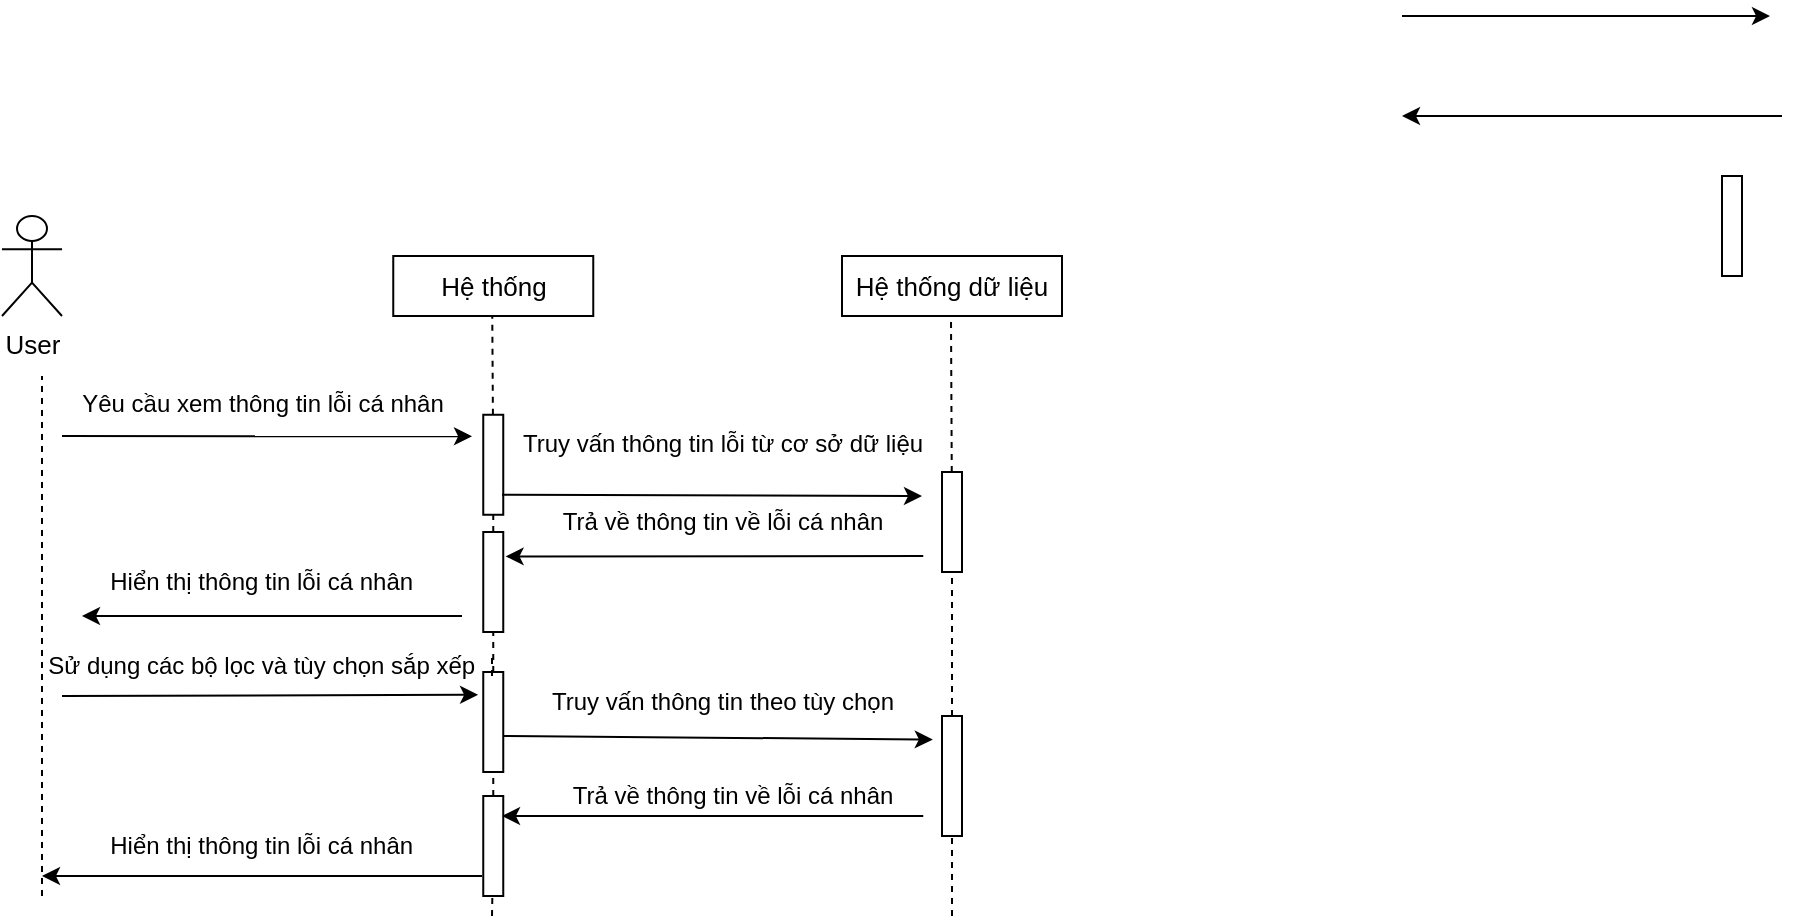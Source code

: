 <mxfile version="22.1.16" type="github">
  <diagram name="Trang-1" id="ub4iE0CZ1Mp9VNyecoae">
    <mxGraphModel dx="1050" dy="565" grid="1" gridSize="10" guides="1" tooltips="1" connect="1" arrows="1" fold="1" page="1" pageScale="1" pageWidth="827" pageHeight="1169" math="0" shadow="0">
      <root>
        <mxCell id="0" />
        <mxCell id="1" parent="0" />
        <mxCell id="4kggRrkDNIG4lzcCMUer-43" value="User" style="shape=umlActor;verticalLabelPosition=bottom;verticalAlign=top;html=1;pointerEvents=1;strokeColor=inherit;align=center;fontFamily=Helvetica;fontSize=13;fontColor=default;fillColor=none;" vertex="1" parent="1">
          <mxGeometry x="60" y="550" width="30" height="50" as="geometry" />
        </mxCell>
        <mxCell id="4kggRrkDNIG4lzcCMUer-45" value="Hệ thống" style="rounded=0;whiteSpace=wrap;html=1;pointerEvents=1;strokeColor=inherit;align=center;verticalAlign=middle;fontFamily=Helvetica;fontSize=13;fontColor=default;fillColor=none;" vertex="1" parent="1">
          <mxGeometry x="255.63" y="570" width="100" height="30" as="geometry" />
        </mxCell>
        <mxCell id="4kggRrkDNIG4lzcCMUer-46" value="Hệ thống dữ liệu" style="rounded=0;whiteSpace=wrap;html=1;pointerEvents=1;strokeColor=inherit;align=center;verticalAlign=middle;fontFamily=Helvetica;fontSize=13;fontColor=default;fillColor=none;" vertex="1" parent="1">
          <mxGeometry x="480" y="570" width="110" height="30" as="geometry" />
        </mxCell>
        <mxCell id="4kggRrkDNIG4lzcCMUer-48" value="" style="endArrow=none;dashed=1;html=1;rounded=0;fontFamily=Helvetica;fontSize=12;fontColor=default;" edge="1" parent="1">
          <mxGeometry width="50" height="50" relative="1" as="geometry">
            <mxPoint x="80" y="890" as="sourcePoint" />
            <mxPoint x="80" y="630" as="targetPoint" />
          </mxGeometry>
        </mxCell>
        <mxCell id="4kggRrkDNIG4lzcCMUer-75" value="" style="endArrow=classic;html=1;rounded=0;fontFamily=Helvetica;fontSize=12;fontColor=default;entryX=0.216;entryY=1.563;entryDx=0;entryDy=0;entryPerimeter=0;" edge="1" parent="1" target="4kggRrkDNIG4lzcCMUer-98">
          <mxGeometry width="50" height="50" relative="1" as="geometry">
            <mxPoint x="90" y="660" as="sourcePoint" />
            <mxPoint x="270" y="660" as="targetPoint" />
          </mxGeometry>
        </mxCell>
        <mxCell id="4kggRrkDNIG4lzcCMUer-76" value="Yêu cầu xem thông tin lỗi cá nhân" style="text;html=1;align=center;verticalAlign=middle;resizable=0;points=[];autosize=1;strokeColor=none;fillColor=none;fontSize=12;fontFamily=Helvetica;fontColor=default;" vertex="1" parent="1">
          <mxGeometry x="90" y="629.38" width="200" height="30" as="geometry" />
        </mxCell>
        <mxCell id="4kggRrkDNIG4lzcCMUer-77" value="" style="endArrow=classic;html=1;rounded=0;fontFamily=Helvetica;fontSize=12;fontColor=default;entryX=0.156;entryY=1.1;entryDx=0;entryDy=0;entryPerimeter=0;" edge="1" parent="1">
          <mxGeometry width="50" height="50" relative="1" as="geometry">
            <mxPoint x="760" y="450" as="sourcePoint" />
            <mxPoint x="944" y="450" as="targetPoint" />
          </mxGeometry>
        </mxCell>
        <mxCell id="4kggRrkDNIG4lzcCMUer-79" value="" style="endArrow=classic;html=1;rounded=0;fontFamily=Helvetica;fontSize=12;fontColor=default;" edge="1" parent="1">
          <mxGeometry width="50" height="50" relative="1" as="geometry">
            <mxPoint x="950" y="500" as="sourcePoint" />
            <mxPoint x="760" y="500" as="targetPoint" />
          </mxGeometry>
        </mxCell>
        <mxCell id="4kggRrkDNIG4lzcCMUer-81" value="" style="endArrow=none;dashed=1;html=1;rounded=0;fontFamily=Helvetica;fontSize=12;fontColor=default;" edge="1" parent="1">
          <mxGeometry width="50" height="50" relative="1" as="geometry">
            <mxPoint x="305.002" y="780" as="sourcePoint" />
            <mxPoint x="305.003" y="769.375" as="targetPoint" />
          </mxGeometry>
        </mxCell>
        <mxCell id="4kggRrkDNIG4lzcCMUer-85" value="" style="rounded=0;whiteSpace=wrap;html=1;shadow=0;pointerEvents=1;strokeColor=inherit;align=center;verticalAlign=middle;fontFamily=Helvetica;fontSize=12;fontColor=default;fillColor=none;points=[];rotation=90;" vertex="1" parent="1">
          <mxGeometry x="900" y="550" width="50" height="10" as="geometry" />
        </mxCell>
        <mxCell id="4kggRrkDNIG4lzcCMUer-86" value="" style="endArrow=classic;html=1;rounded=0;fontFamily=Helvetica;fontSize=12;fontColor=default;entryX=0.228;entryY=1.26;entryDx=0;entryDy=0;entryPerimeter=0;" edge="1" parent="1" target="4kggRrkDNIG4lzcCMUer-107">
          <mxGeometry width="50" height="50" relative="1" as="geometry">
            <mxPoint x="90" y="790" as="sourcePoint" />
            <mxPoint x="274" y="790" as="targetPoint" />
          </mxGeometry>
        </mxCell>
        <mxCell id="4kggRrkDNIG4lzcCMUer-87" value="Sử dụng các bộ lọc và tùy chọn sắp xếp&amp;nbsp;" style="text;html=1;align=center;verticalAlign=middle;resizable=0;points=[];autosize=1;strokeColor=none;fillColor=none;fontSize=12;fontFamily=Helvetica;fontColor=default;" vertex="1" parent="1">
          <mxGeometry x="70.63" y="760" width="240" height="30" as="geometry" />
        </mxCell>
        <mxCell id="4kggRrkDNIG4lzcCMUer-88" value="" style="endArrow=classic;html=1;rounded=0;fontFamily=Helvetica;fontSize=12;fontColor=default;" edge="1" parent="1">
          <mxGeometry width="50" height="50" relative="1" as="geometry">
            <mxPoint x="310" y="689.38" as="sourcePoint" />
            <mxPoint x="520" y="690" as="targetPoint" />
          </mxGeometry>
        </mxCell>
        <mxCell id="4kggRrkDNIG4lzcCMUer-89" value="Truy vấn thông tin lỗi từ cơ sở dữ liệu" style="text;html=1;align=center;verticalAlign=middle;resizable=0;points=[];autosize=1;strokeColor=none;fillColor=none;fontSize=12;fontFamily=Helvetica;fontColor=default;" vertex="1" parent="1">
          <mxGeometry x="310" y="649.38" width="220" height="30" as="geometry" />
        </mxCell>
        <mxCell id="4kggRrkDNIG4lzcCMUer-90" value="" style="endArrow=classic;html=1;rounded=0;fontFamily=Helvetica;fontSize=12;fontColor=default;entryX=0.244;entryY=-0.117;entryDx=0;entryDy=0;entryPerimeter=0;" edge="1" parent="1" target="4kggRrkDNIG4lzcCMUer-102">
          <mxGeometry width="50" height="50" relative="1" as="geometry">
            <mxPoint x="520.63" y="720" as="sourcePoint" />
            <mxPoint x="330.63" y="720" as="targetPoint" />
          </mxGeometry>
        </mxCell>
        <mxCell id="4kggRrkDNIG4lzcCMUer-94" value="" style="endArrow=classic;html=1;rounded=0;fontFamily=Helvetica;fontSize=12;fontColor=default;" edge="1" parent="1">
          <mxGeometry width="50" height="50" relative="1" as="geometry">
            <mxPoint x="290" y="750" as="sourcePoint" />
            <mxPoint x="100" y="750" as="targetPoint" />
          </mxGeometry>
        </mxCell>
        <mxCell id="4kggRrkDNIG4lzcCMUer-97" value="" style="endArrow=none;dashed=1;html=1;rounded=0;fontFamily=Helvetica;fontSize=12;fontColor=default;" edge="1" parent="1" source="4kggRrkDNIG4lzcCMUer-98">
          <mxGeometry width="50" height="50" relative="1" as="geometry">
            <mxPoint x="305.13" y="840" as="sourcePoint" />
            <mxPoint x="305.13" y="600" as="targetPoint" />
          </mxGeometry>
        </mxCell>
        <mxCell id="4kggRrkDNIG4lzcCMUer-99" value="" style="endArrow=none;dashed=1;html=1;rounded=0;fontFamily=Helvetica;fontSize=12;fontColor=default;" edge="1" parent="1" source="4kggRrkDNIG4lzcCMUer-102" target="4kggRrkDNIG4lzcCMUer-98">
          <mxGeometry width="50" height="50" relative="1" as="geometry">
            <mxPoint x="305.13" y="840" as="sourcePoint" />
            <mxPoint x="305.13" y="600" as="targetPoint" />
          </mxGeometry>
        </mxCell>
        <mxCell id="4kggRrkDNIG4lzcCMUer-98" value="" style="rounded=0;whiteSpace=wrap;html=1;shadow=0;pointerEvents=1;strokeColor=inherit;align=center;verticalAlign=middle;fontFamily=Helvetica;fontSize=12;fontColor=default;fillColor=none;points=[];rotation=90;" vertex="1" parent="1">
          <mxGeometry x="280.63" y="669.38" width="50" height="10" as="geometry" />
        </mxCell>
        <mxCell id="4kggRrkDNIG4lzcCMUer-100" value="" style="endArrow=none;dashed=1;html=1;rounded=0;fontFamily=Helvetica;fontSize=12;fontColor=default;" edge="1" parent="1" source="4kggRrkDNIG4lzcCMUer-74">
          <mxGeometry width="50" height="50" relative="1" as="geometry">
            <mxPoint x="534.5" y="880" as="sourcePoint" />
            <mxPoint x="534.5" y="600" as="targetPoint" />
          </mxGeometry>
        </mxCell>
        <mxCell id="4kggRrkDNIG4lzcCMUer-101" value="" style="endArrow=none;dashed=1;html=1;rounded=0;fontFamily=Helvetica;fontSize=12;fontColor=default;" edge="1" parent="1" source="4kggRrkDNIG4lzcCMUer-110" target="4kggRrkDNIG4lzcCMUer-74">
          <mxGeometry width="50" height="50" relative="1" as="geometry">
            <mxPoint x="534.5" y="880" as="sourcePoint" />
            <mxPoint x="534.5" y="600" as="targetPoint" />
          </mxGeometry>
        </mxCell>
        <mxCell id="4kggRrkDNIG4lzcCMUer-74" value="" style="rounded=0;whiteSpace=wrap;html=1;shadow=0;pointerEvents=1;strokeColor=inherit;align=center;verticalAlign=middle;fontFamily=Helvetica;fontSize=12;fontColor=default;fillColor=none;points=[];rotation=90;" vertex="1" parent="1">
          <mxGeometry x="510" y="698" width="50" height="10" as="geometry" />
        </mxCell>
        <mxCell id="4kggRrkDNIG4lzcCMUer-103" value="" style="endArrow=none;dashed=1;html=1;rounded=0;fontFamily=Helvetica;fontSize=12;fontColor=default;" edge="1" parent="1" source="4kggRrkDNIG4lzcCMUer-107" target="4kggRrkDNIG4lzcCMUer-102">
          <mxGeometry width="50" height="50" relative="1" as="geometry">
            <mxPoint x="305.13" y="840" as="sourcePoint" />
            <mxPoint x="306" y="699" as="targetPoint" />
          </mxGeometry>
        </mxCell>
        <mxCell id="4kggRrkDNIG4lzcCMUer-102" value="" style="rounded=0;whiteSpace=wrap;html=1;shadow=0;pointerEvents=1;strokeColor=inherit;align=center;verticalAlign=middle;fontFamily=Helvetica;fontSize=12;fontColor=default;fillColor=none;points=[];rotation=90;" vertex="1" parent="1">
          <mxGeometry x="280.63" y="728" width="50" height="10" as="geometry" />
        </mxCell>
        <mxCell id="4kggRrkDNIG4lzcCMUer-104" value="Trả về thông tin về lỗi cá nhân" style="text;html=1;align=center;verticalAlign=middle;resizable=0;points=[];autosize=1;strokeColor=none;fillColor=none;fontSize=12;fontFamily=Helvetica;fontColor=default;" vertex="1" parent="1">
          <mxGeometry x="330" y="688" width="180" height="30" as="geometry" />
        </mxCell>
        <mxCell id="4kggRrkDNIG4lzcCMUer-106" value="Hiển thị thông tin lỗi cá nhân&amp;nbsp;" style="text;html=1;align=center;verticalAlign=middle;resizable=0;points=[];autosize=1;strokeColor=none;fillColor=none;fontSize=12;fontFamily=Helvetica;fontColor=default;" vertex="1" parent="1">
          <mxGeometry x="100.63" y="718" width="180" height="30" as="geometry" />
        </mxCell>
        <mxCell id="4kggRrkDNIG4lzcCMUer-108" value="" style="endArrow=none;dashed=1;html=1;rounded=0;fontFamily=Helvetica;fontSize=12;fontColor=default;" edge="1" parent="1" source="4kggRrkDNIG4lzcCMUer-115" target="4kggRrkDNIG4lzcCMUer-107">
          <mxGeometry width="50" height="50" relative="1" as="geometry">
            <mxPoint x="305" y="900" as="sourcePoint" />
            <mxPoint x="306" y="758" as="targetPoint" />
          </mxGeometry>
        </mxCell>
        <mxCell id="4kggRrkDNIG4lzcCMUer-107" value="" style="rounded=0;whiteSpace=wrap;html=1;shadow=0;pointerEvents=1;strokeColor=inherit;align=center;verticalAlign=middle;fontFamily=Helvetica;fontSize=12;fontColor=default;fillColor=none;points=[];rotation=90;" vertex="1" parent="1">
          <mxGeometry x="280.63" y="798" width="50" height="10" as="geometry" />
        </mxCell>
        <mxCell id="4kggRrkDNIG4lzcCMUer-109" value="" style="endArrow=classic;html=1;rounded=0;fontFamily=Helvetica;fontSize=12;fontColor=default;entryX=0.196;entryY=1.46;entryDx=0;entryDy=0;entryPerimeter=0;" edge="1" parent="1" target="4kggRrkDNIG4lzcCMUer-110">
          <mxGeometry width="50" height="50" relative="1" as="geometry">
            <mxPoint x="310.63" y="810" as="sourcePoint" />
            <mxPoint x="494.63" y="810" as="targetPoint" />
          </mxGeometry>
        </mxCell>
        <mxCell id="4kggRrkDNIG4lzcCMUer-111" value="" style="endArrow=none;dashed=1;html=1;rounded=0;fontFamily=Helvetica;fontSize=12;fontColor=default;" edge="1" parent="1" target="4kggRrkDNIG4lzcCMUer-110">
          <mxGeometry width="50" height="50" relative="1" as="geometry">
            <mxPoint x="535" y="900" as="sourcePoint" />
            <mxPoint x="535" y="728" as="targetPoint" />
          </mxGeometry>
        </mxCell>
        <mxCell id="4kggRrkDNIG4lzcCMUer-110" value="" style="rounded=0;whiteSpace=wrap;html=1;shadow=0;pointerEvents=1;strokeColor=inherit;align=center;verticalAlign=middle;fontFamily=Helvetica;fontSize=12;fontColor=default;fillColor=none;points=[];rotation=90;" vertex="1" parent="1">
          <mxGeometry x="505" y="825" width="60" height="10" as="geometry" />
        </mxCell>
        <mxCell id="4kggRrkDNIG4lzcCMUer-112" value="Truy vấn thông tin theo tùy chọn" style="text;html=1;align=center;verticalAlign=middle;resizable=0;points=[];autosize=1;strokeColor=none;fillColor=none;fontSize=12;fontFamily=Helvetica;fontColor=default;" vertex="1" parent="1">
          <mxGeometry x="325" y="778" width="190" height="30" as="geometry" />
        </mxCell>
        <mxCell id="4kggRrkDNIG4lzcCMUer-113" value="" style="endArrow=classic;html=1;rounded=0;fontFamily=Helvetica;fontSize=12;fontColor=default;" edge="1" parent="1">
          <mxGeometry width="50" height="50" relative="1" as="geometry">
            <mxPoint x="520.63" y="850" as="sourcePoint" />
            <mxPoint x="310" y="850" as="targetPoint" />
          </mxGeometry>
        </mxCell>
        <mxCell id="4kggRrkDNIG4lzcCMUer-114" value="Trả về thông tin về lỗi cá nhân" style="text;html=1;align=center;verticalAlign=middle;resizable=0;points=[];autosize=1;strokeColor=none;fillColor=none;fontSize=12;fontFamily=Helvetica;fontColor=default;" vertex="1" parent="1">
          <mxGeometry x="335" y="825" width="180" height="30" as="geometry" />
        </mxCell>
        <mxCell id="4kggRrkDNIG4lzcCMUer-116" value="" style="endArrow=none;dashed=1;html=1;rounded=0;fontFamily=Helvetica;fontSize=12;fontColor=default;" edge="1" parent="1" target="4kggRrkDNIG4lzcCMUer-115">
          <mxGeometry width="50" height="50" relative="1" as="geometry">
            <mxPoint x="305" y="900" as="sourcePoint" />
            <mxPoint x="305" y="828" as="targetPoint" />
          </mxGeometry>
        </mxCell>
        <mxCell id="4kggRrkDNIG4lzcCMUer-115" value="" style="rounded=0;whiteSpace=wrap;html=1;shadow=0;pointerEvents=1;strokeColor=inherit;align=center;verticalAlign=middle;fontFamily=Helvetica;fontSize=12;fontColor=default;fillColor=none;points=[];rotation=90;" vertex="1" parent="1">
          <mxGeometry x="280.63" y="860" width="50" height="10" as="geometry" />
        </mxCell>
        <mxCell id="4kggRrkDNIG4lzcCMUer-117" value="" style="endArrow=classic;html=1;rounded=0;fontFamily=Helvetica;fontSize=12;fontColor=default;" edge="1" parent="1">
          <mxGeometry width="50" height="50" relative="1" as="geometry">
            <mxPoint x="300" y="880" as="sourcePoint" />
            <mxPoint x="80" y="880" as="targetPoint" />
          </mxGeometry>
        </mxCell>
        <mxCell id="4kggRrkDNIG4lzcCMUer-118" value="Hiển thị thông tin lỗi cá nhân&amp;nbsp;" style="text;html=1;align=center;verticalAlign=middle;resizable=0;points=[];autosize=1;strokeColor=none;fillColor=none;fontSize=12;fontFamily=Helvetica;fontColor=default;" vertex="1" parent="1">
          <mxGeometry x="100.63" y="850" width="180" height="30" as="geometry" />
        </mxCell>
      </root>
    </mxGraphModel>
  </diagram>
</mxfile>
